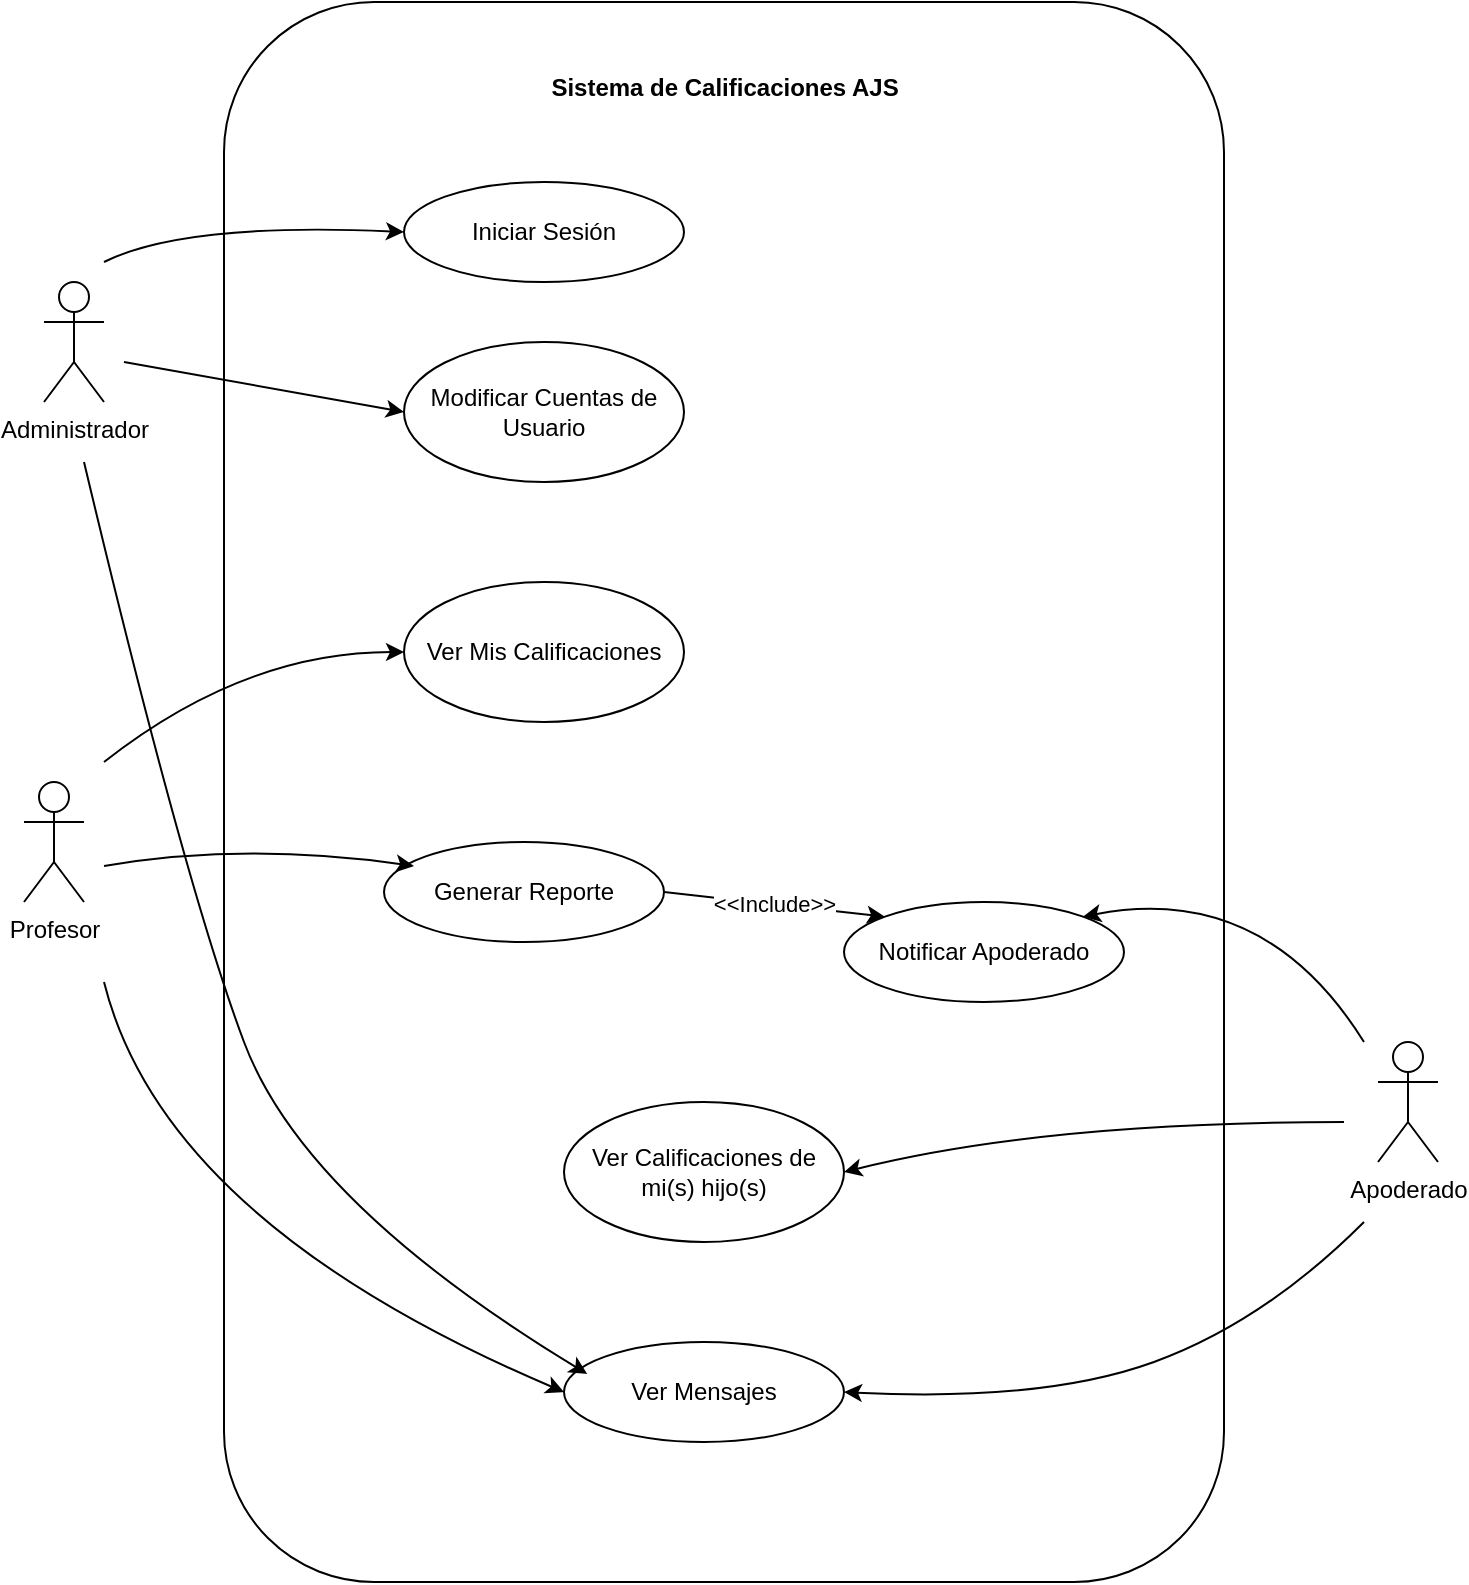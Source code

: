<mxfile version="24.8.2" pages="2">
  <diagram name="CasUso" id="giZ5Y6QYd9xcURcPFQVY">
    <mxGraphModel dx="1901" dy="1052" grid="1" gridSize="10" guides="1" tooltips="1" connect="1" arrows="1" fold="1" page="1" pageScale="1" pageWidth="827" pageHeight="1169" math="0" shadow="0">
      <root>
        <mxCell id="0" />
        <mxCell id="1" parent="0" />
        <mxCell id="QRCTrtcb7nfhT2A9gDhv-11" value="" style="rounded=1;whiteSpace=wrap;html=1;" parent="1" vertex="1">
          <mxGeometry x="160" y="110" width="500" height="790" as="geometry" />
        </mxCell>
        <mxCell id="QRCTrtcb7nfhT2A9gDhv-2" value="Iniciar Sesión" style="ellipse;whiteSpace=wrap;html=1;" parent="1" vertex="1">
          <mxGeometry x="250" y="200" width="140" height="50" as="geometry" />
        </mxCell>
        <mxCell id="QRCTrtcb7nfhT2A9gDhv-3" value="Sistema de Calificaciones AJS" style="text;align=center;fontStyle=1;verticalAlign=middle;spacingLeft=3;spacingRight=3;strokeColor=none;rotatable=0;points=[[0,0.5],[1,0.5]];portConstraint=eastwest;html=1;" parent="1" vertex="1">
          <mxGeometry x="370" y="140" width="80" height="26" as="geometry" />
        </mxCell>
        <mxCell id="QRCTrtcb7nfhT2A9gDhv-4" value="Administrador" style="shape=umlActor;verticalLabelPosition=bottom;verticalAlign=top;html=1;" parent="1" vertex="1">
          <mxGeometry x="70" y="250" width="30" height="60" as="geometry" />
        </mxCell>
        <mxCell id="QRCTrtcb7nfhT2A9gDhv-8" value="Modificar Cuentas de Usuario" style="ellipse;whiteSpace=wrap;html=1;" parent="1" vertex="1">
          <mxGeometry x="250" y="280" width="140" height="70" as="geometry" />
        </mxCell>
        <mxCell id="QRCTrtcb7nfhT2A9gDhv-19" value="" style="curved=1;endArrow=classic;html=1;rounded=0;entryX=0;entryY=0.5;entryDx=0;entryDy=0;" parent="1" target="QRCTrtcb7nfhT2A9gDhv-2" edge="1">
          <mxGeometry width="50" height="50" relative="1" as="geometry">
            <mxPoint x="100" y="240" as="sourcePoint" />
            <mxPoint x="130" y="210" as="targetPoint" />
            <Array as="points">
              <mxPoint x="140" y="220" />
            </Array>
          </mxGeometry>
        </mxCell>
        <mxCell id="QRCTrtcb7nfhT2A9gDhv-20" value="" style="curved=1;endArrow=classic;html=1;rounded=0;entryX=0;entryY=0.5;entryDx=0;entryDy=0;" parent="1" target="QRCTrtcb7nfhT2A9gDhv-8" edge="1">
          <mxGeometry width="50" height="50" relative="1" as="geometry">
            <mxPoint x="110" y="290" as="sourcePoint" />
            <mxPoint x="230" y="315" as="targetPoint" />
            <Array as="points" />
          </mxGeometry>
        </mxCell>
        <mxCell id="QRCTrtcb7nfhT2A9gDhv-25" value="Profesor" style="shape=umlActor;verticalLabelPosition=bottom;verticalAlign=top;html=1;" parent="1" vertex="1">
          <mxGeometry x="60" y="500" width="30" height="60" as="geometry" />
        </mxCell>
        <mxCell id="QRCTrtcb7nfhT2A9gDhv-26" value="Ver Mis Calificaciones" style="ellipse;whiteSpace=wrap;html=1;" parent="1" vertex="1">
          <mxGeometry x="250" y="400" width="140" height="70" as="geometry" />
        </mxCell>
        <mxCell id="QRCTrtcb7nfhT2A9gDhv-34" value="&amp;lt;&amp;lt;Include&amp;gt;&amp;gt;" style="rounded=0;orthogonalLoop=1;jettySize=auto;html=1;exitX=1;exitY=0.5;exitDx=0;exitDy=0;entryX=0;entryY=0;entryDx=0;entryDy=0;" parent="1" source="QRCTrtcb7nfhT2A9gDhv-27" target="QRCTrtcb7nfhT2A9gDhv-33" edge="1">
          <mxGeometry relative="1" as="geometry" />
        </mxCell>
        <mxCell id="QRCTrtcb7nfhT2A9gDhv-27" value="Generar Reporte" style="ellipse;whiteSpace=wrap;html=1;" parent="1" vertex="1">
          <mxGeometry x="240" y="530" width="140" height="50" as="geometry" />
        </mxCell>
        <mxCell id="QRCTrtcb7nfhT2A9gDhv-33" value="Notificar Apoderado" style="ellipse;whiteSpace=wrap;html=1;" parent="1" vertex="1">
          <mxGeometry x="470" y="560" width="140" height="50" as="geometry" />
        </mxCell>
        <mxCell id="QRCTrtcb7nfhT2A9gDhv-38" value="Apoderado" style="shape=umlActor;verticalLabelPosition=bottom;verticalAlign=top;html=1;" parent="1" vertex="1">
          <mxGeometry x="737" y="630" width="30" height="60" as="geometry" />
        </mxCell>
        <mxCell id="QRCTrtcb7nfhT2A9gDhv-39" value="Ver Calificaciones de mi(s) hijo(s)" style="ellipse;whiteSpace=wrap;html=1;" parent="1" vertex="1">
          <mxGeometry x="330" y="660" width="140" height="70" as="geometry" />
        </mxCell>
        <mxCell id="QRCTrtcb7nfhT2A9gDhv-40" value="Ver Mensajes" style="ellipse;whiteSpace=wrap;html=1;" parent="1" vertex="1">
          <mxGeometry x="330" y="780" width="140" height="50" as="geometry" />
        </mxCell>
        <mxCell id="QRCTrtcb7nfhT2A9gDhv-43" value="" style="curved=1;endArrow=classic;html=1;rounded=0;entryX=0;entryY=0.5;entryDx=0;entryDy=0;" parent="1" target="QRCTrtcb7nfhT2A9gDhv-40" edge="1">
          <mxGeometry width="50" height="50" relative="1" as="geometry">
            <mxPoint x="100" y="600" as="sourcePoint" />
            <mxPoint x="425" y="650" as="targetPoint" />
            <Array as="points">
              <mxPoint x="130" y="720" />
            </Array>
          </mxGeometry>
        </mxCell>
        <mxCell id="6XVmkfz-TCKT_6qi19FL-2" value="" style="curved=1;endArrow=classic;html=1;rounded=0;entryX=0;entryY=0.5;entryDx=0;entryDy=0;" edge="1" parent="1" target="QRCTrtcb7nfhT2A9gDhv-26">
          <mxGeometry width="50" height="50" relative="1" as="geometry">
            <mxPoint x="100" y="490" as="sourcePoint" />
            <mxPoint x="130" y="450" as="targetPoint" />
            <Array as="points">
              <mxPoint x="170" y="435" />
            </Array>
          </mxGeometry>
        </mxCell>
        <mxCell id="6XVmkfz-TCKT_6qi19FL-5" value="" style="curved=1;endArrow=classic;html=1;rounded=0;entryX=1;entryY=0;entryDx=0;entryDy=0;" edge="1" parent="1" target="QRCTrtcb7nfhT2A9gDhv-33">
          <mxGeometry width="50" height="50" relative="1" as="geometry">
            <mxPoint x="730" y="630" as="sourcePoint" />
            <mxPoint x="760" y="540" as="targetPoint" />
            <Array as="points">
              <mxPoint x="680" y="550" />
            </Array>
          </mxGeometry>
        </mxCell>
        <mxCell id="6XVmkfz-TCKT_6qi19FL-6" value="" style="curved=1;endArrow=classic;html=1;rounded=0;entryX=1;entryY=0.5;entryDx=0;entryDy=0;" edge="1" parent="1" target="QRCTrtcb7nfhT2A9gDhv-39">
          <mxGeometry width="50" height="50" relative="1" as="geometry">
            <mxPoint x="720" y="670" as="sourcePoint" />
            <mxPoint x="620" y="670" as="targetPoint" />
            <Array as="points">
              <mxPoint x="570" y="670" />
            </Array>
          </mxGeometry>
        </mxCell>
        <mxCell id="6XVmkfz-TCKT_6qi19FL-7" value="" style="curved=1;endArrow=classic;html=1;rounded=0;entryX=1;entryY=0.5;entryDx=0;entryDy=0;" edge="1" parent="1" target="QRCTrtcb7nfhT2A9gDhv-40">
          <mxGeometry width="50" height="50" relative="1" as="geometry">
            <mxPoint x="730" y="720" as="sourcePoint" />
            <mxPoint x="650" y="740" as="targetPoint" />
            <Array as="points">
              <mxPoint x="680" y="770" />
              <mxPoint x="570" y="810" />
            </Array>
          </mxGeometry>
        </mxCell>
        <mxCell id="6XVmkfz-TCKT_6qi19FL-9" value="" style="curved=1;endArrow=classic;html=1;rounded=0;entryX=0.107;entryY=0.24;entryDx=0;entryDy=0;entryPerimeter=0;" edge="1" parent="1" target="QRCTrtcb7nfhT2A9gDhv-27">
          <mxGeometry width="50" height="50" relative="1" as="geometry">
            <mxPoint x="100" y="542" as="sourcePoint" />
            <mxPoint x="200" y="535" as="targetPoint" />
            <Array as="points">
              <mxPoint x="170" y="530" />
            </Array>
          </mxGeometry>
        </mxCell>
        <mxCell id="6XVmkfz-TCKT_6qi19FL-10" value="" style="curved=1;endArrow=classic;html=1;rounded=0;entryX=0.083;entryY=0.32;entryDx=0;entryDy=0;entryPerimeter=0;" edge="1" parent="1" target="QRCTrtcb7nfhT2A9gDhv-40">
          <mxGeometry width="50" height="50" relative="1" as="geometry">
            <mxPoint x="90" y="340" as="sourcePoint" />
            <mxPoint x="230" y="365" as="targetPoint" />
            <Array as="points">
              <mxPoint x="140" y="550" />
              <mxPoint x="200" y="710" />
            </Array>
          </mxGeometry>
        </mxCell>
      </root>
    </mxGraphModel>
  </diagram>
  <diagram id="zZdIS-XP4lMUlgZfH0cI" name="D.Clases">
    <mxGraphModel dx="1426" dy="789" grid="1" gridSize="10" guides="1" tooltips="1" connect="1" arrows="1" fold="1" page="1" pageScale="1" pageWidth="1169" pageHeight="827" math="0" shadow="0">
      <root>
        <mxCell id="0" />
        <mxCell id="1" parent="0" />
        <mxCell id="gRj4ZYNutt211PodleGO-1" value="Profesor" style="swimlane;fontStyle=1;align=center;verticalAlign=top;childLayout=stackLayout;horizontal=1;startSize=26;horizontalStack=0;resizeParent=1;resizeParentMax=0;resizeLast=0;collapsible=1;marginBottom=0;whiteSpace=wrap;html=1;" parent="1" vertex="1">
          <mxGeometry x="140" y="190" width="160" height="134" as="geometry" />
        </mxCell>
        <mxCell id="gRj4ZYNutt211PodleGO-2" value="&lt;div&gt;- IdProfesor&lt;/div&gt;+ nombre&lt;div&gt;- usuario&lt;/div&gt;&lt;div&gt;- contraseña&lt;/div&gt;" style="text;strokeColor=none;fillColor=none;align=left;verticalAlign=top;spacingLeft=4;spacingRight=4;overflow=hidden;rotatable=0;points=[[0,0.5],[1,0.5]];portConstraint=eastwest;whiteSpace=wrap;html=1;" parent="gRj4ZYNutt211PodleGO-1" vertex="1">
          <mxGeometry y="26" width="160" height="74" as="geometry" />
        </mxCell>
        <mxCell id="gRj4ZYNutt211PodleGO-3" value="" style="line;strokeWidth=1;fillColor=none;align=left;verticalAlign=middle;spacingTop=-1;spacingLeft=3;spacingRight=3;rotatable=0;labelPosition=right;points=[];portConstraint=eastwest;strokeColor=inherit;" parent="gRj4ZYNutt211PodleGO-1" vertex="1">
          <mxGeometry y="100" width="160" height="8" as="geometry" />
        </mxCell>
        <mxCell id="gRj4ZYNutt211PodleGO-4" value="+ method(type): type" style="text;strokeColor=none;fillColor=none;align=left;verticalAlign=top;spacingLeft=4;spacingRight=4;overflow=hidden;rotatable=0;points=[[0,0.5],[1,0.5]];portConstraint=eastwest;whiteSpace=wrap;html=1;" parent="gRj4ZYNutt211PodleGO-1" vertex="1">
          <mxGeometry y="108" width="160" height="26" as="geometry" />
        </mxCell>
        <mxCell id="3QXEQEpreYuJ1Fz3FVMG-1" value="Administrador" style="swimlane;fontStyle=1;align=center;verticalAlign=top;childLayout=stackLayout;horizontal=1;startSize=26;horizontalStack=0;resizeParent=1;resizeParentMax=0;resizeLast=0;collapsible=1;marginBottom=0;whiteSpace=wrap;html=1;" vertex="1" parent="1">
          <mxGeometry x="870" y="190" width="160" height="114" as="geometry" />
        </mxCell>
        <mxCell id="3QXEQEpreYuJ1Fz3FVMG-2" value="- nombre&lt;div&gt;- usuario&lt;/div&gt;&lt;div&gt;- contraseña&lt;/div&gt;" style="text;strokeColor=none;fillColor=none;align=left;verticalAlign=top;spacingLeft=4;spacingRight=4;overflow=hidden;rotatable=0;points=[[0,0.5],[1,0.5]];portConstraint=eastwest;whiteSpace=wrap;html=1;" vertex="1" parent="3QXEQEpreYuJ1Fz3FVMG-1">
          <mxGeometry y="26" width="160" height="54" as="geometry" />
        </mxCell>
        <mxCell id="3QXEQEpreYuJ1Fz3FVMG-3" value="" style="line;strokeWidth=1;fillColor=none;align=left;verticalAlign=middle;spacingTop=-1;spacingLeft=3;spacingRight=3;rotatable=0;labelPosition=right;points=[];portConstraint=eastwest;strokeColor=inherit;" vertex="1" parent="3QXEQEpreYuJ1Fz3FVMG-1">
          <mxGeometry y="80" width="160" height="8" as="geometry" />
        </mxCell>
        <mxCell id="3QXEQEpreYuJ1Fz3FVMG-4" value="+ method(type): type" style="text;strokeColor=none;fillColor=none;align=left;verticalAlign=top;spacingLeft=4;spacingRight=4;overflow=hidden;rotatable=0;points=[[0,0.5],[1,0.5]];portConstraint=eastwest;whiteSpace=wrap;html=1;" vertex="1" parent="3QXEQEpreYuJ1Fz3FVMG-1">
          <mxGeometry y="88" width="160" height="26" as="geometry" />
        </mxCell>
        <mxCell id="3QXEQEpreYuJ1Fz3FVMG-5" value="Apoderado" style="swimlane;fontStyle=1;align=center;verticalAlign=top;childLayout=stackLayout;horizontal=1;startSize=26;horizontalStack=0;resizeParent=1;resizeParentMax=0;resizeLast=0;collapsible=1;marginBottom=0;whiteSpace=wrap;html=1;" vertex="1" parent="1">
          <mxGeometry x="480" y="460" width="160" height="114" as="geometry" />
        </mxCell>
        <mxCell id="3QXEQEpreYuJ1Fz3FVMG-6" value="- nombre&lt;div&gt;- usuario&lt;/div&gt;&lt;div&gt;- contraseña&lt;/div&gt;" style="text;strokeColor=none;fillColor=none;align=left;verticalAlign=top;spacingLeft=4;spacingRight=4;overflow=hidden;rotatable=0;points=[[0,0.5],[1,0.5]];portConstraint=eastwest;whiteSpace=wrap;html=1;" vertex="1" parent="3QXEQEpreYuJ1Fz3FVMG-5">
          <mxGeometry y="26" width="160" height="54" as="geometry" />
        </mxCell>
        <mxCell id="3QXEQEpreYuJ1Fz3FVMG-7" value="" style="line;strokeWidth=1;fillColor=none;align=left;verticalAlign=middle;spacingTop=-1;spacingLeft=3;spacingRight=3;rotatable=0;labelPosition=right;points=[];portConstraint=eastwest;strokeColor=inherit;" vertex="1" parent="3QXEQEpreYuJ1Fz3FVMG-5">
          <mxGeometry y="80" width="160" height="8" as="geometry" />
        </mxCell>
        <mxCell id="3QXEQEpreYuJ1Fz3FVMG-8" value="+ method(type): type" style="text;strokeColor=none;fillColor=none;align=left;verticalAlign=top;spacingLeft=4;spacingRight=4;overflow=hidden;rotatable=0;points=[[0,0.5],[1,0.5]];portConstraint=eastwest;whiteSpace=wrap;html=1;" vertex="1" parent="3QXEQEpreYuJ1Fz3FVMG-5">
          <mxGeometry y="88" width="160" height="26" as="geometry" />
        </mxCell>
        <mxCell id="3QXEQEpreYuJ1Fz3FVMG-9" value="Classname" style="swimlane;fontStyle=1;align=center;verticalAlign=top;childLayout=stackLayout;horizontal=1;startSize=26;horizontalStack=0;resizeParent=1;resizeParentMax=0;resizeLast=0;collapsible=1;marginBottom=0;whiteSpace=wrap;html=1;" vertex="1" parent="1">
          <mxGeometry x="480" y="160" width="160" height="86" as="geometry" />
        </mxCell>
        <mxCell id="3QXEQEpreYuJ1Fz3FVMG-10" value="+ field: type" style="text;strokeColor=none;fillColor=none;align=left;verticalAlign=top;spacingLeft=4;spacingRight=4;overflow=hidden;rotatable=0;points=[[0,0.5],[1,0.5]];portConstraint=eastwest;whiteSpace=wrap;html=1;" vertex="1" parent="3QXEQEpreYuJ1Fz3FVMG-9">
          <mxGeometry y="26" width="160" height="26" as="geometry" />
        </mxCell>
        <mxCell id="3QXEQEpreYuJ1Fz3FVMG-11" value="" style="line;strokeWidth=1;fillColor=none;align=left;verticalAlign=middle;spacingTop=-1;spacingLeft=3;spacingRight=3;rotatable=0;labelPosition=right;points=[];portConstraint=eastwest;strokeColor=inherit;" vertex="1" parent="3QXEQEpreYuJ1Fz3FVMG-9">
          <mxGeometry y="52" width="160" height="8" as="geometry" />
        </mxCell>
        <mxCell id="3QXEQEpreYuJ1Fz3FVMG-12" value="+ method(type): type" style="text;strokeColor=none;fillColor=none;align=left;verticalAlign=top;spacingLeft=4;spacingRight=4;overflow=hidden;rotatable=0;points=[[0,0.5],[1,0.5]];portConstraint=eastwest;whiteSpace=wrap;html=1;" vertex="1" parent="3QXEQEpreYuJ1Fz3FVMG-9">
          <mxGeometry y="60" width="160" height="26" as="geometry" />
        </mxCell>
      </root>
    </mxGraphModel>
  </diagram>
</mxfile>
